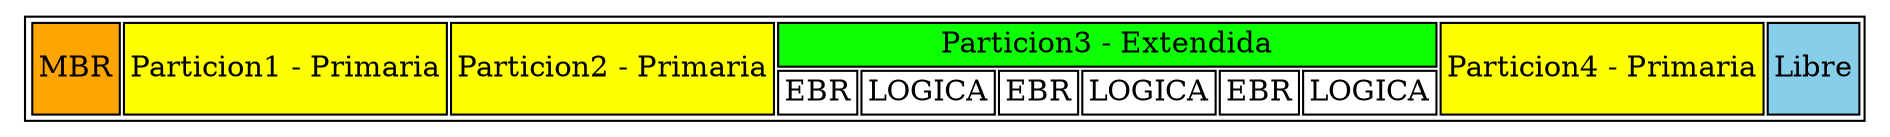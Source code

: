digraph D {
parent [
 shape=plaintext
 label=<
<table border='1' cellborder='1'>
 <tr>
  <td rowspan="2" bgcolor="orange">MBR</td>
  <td rowspan="2" bgcolor="yellow">Particion1 - Primaria</td>
  <td rowspan="2" bgcolor="yellow">Particion2 - Primaria</td>
  <td colspan="6" bgcolor="#0cff04">Particion3 - Extendida</td>
  <td rowspan="2" bgcolor="yellow">Particion4 - Primaria</td>
  <td rowspan="2" bgcolor="skyblue">Libre</td>
 </tr>
 <tr>
  <td>EBR</td>
  <td>LOGICA</td>
  <td>EBR</td>
  <td>LOGICA</td>
  <td>EBR</td>
  <td>LOGICA</td>
 </tr>
  </table>
 >]
}